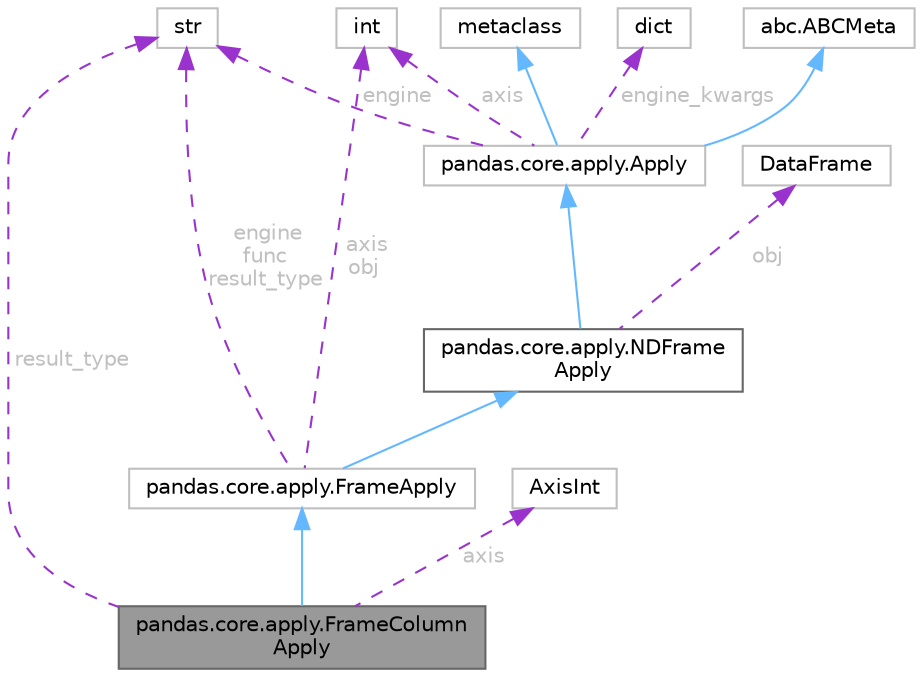 digraph "pandas.core.apply.FrameColumnApply"
{
 // LATEX_PDF_SIZE
  bgcolor="transparent";
  edge [fontname=Helvetica,fontsize=10,labelfontname=Helvetica,labelfontsize=10];
  node [fontname=Helvetica,fontsize=10,shape=box,height=0.2,width=0.4];
  Node1 [id="Node000001",label="pandas.core.apply.FrameColumn\lApply",height=0.2,width=0.4,color="gray40", fillcolor="grey60", style="filled", fontcolor="black",tooltip=" "];
  Node2 -> Node1 [id="edge14_Node000001_Node000002",dir="back",color="steelblue1",style="solid",tooltip=" "];
  Node2 [id="Node000002",label="pandas.core.apply.FrameApply",height=0.2,width=0.4,color="grey75", fillcolor="white", style="filled",URL="$d4/d2e/classpandas_1_1core_1_1apply_1_1FrameApply.html",tooltip=" "];
  Node3 -> Node2 [id="edge15_Node000002_Node000003",dir="back",color="steelblue1",style="solid",tooltip=" "];
  Node3 [id="Node000003",label="pandas.core.apply.NDFrame\lApply",height=0.2,width=0.4,color="gray40", fillcolor="white", style="filled",URL="$d2/d39/classpandas_1_1core_1_1apply_1_1NDFrameApply.html",tooltip=" "];
  Node4 -> Node3 [id="edge16_Node000003_Node000004",dir="back",color="steelblue1",style="solid",tooltip=" "];
  Node4 [id="Node000004",label="pandas.core.apply.Apply",height=0.2,width=0.4,color="grey75", fillcolor="white", style="filled",URL="$d0/d8e/classpandas_1_1core_1_1apply_1_1Apply.html",tooltip=" "];
  Node5 -> Node4 [id="edge17_Node000004_Node000005",dir="back",color="steelblue1",style="solid",tooltip=" "];
  Node5 [id="Node000005",label="metaclass",height=0.2,width=0.4,color="grey75", fillcolor="white", style="filled",URL="$d1/d9a/classmetaclass.html",tooltip=" "];
  Node6 -> Node4 [id="edge18_Node000004_Node000006",dir="back",color="steelblue1",style="solid",tooltip=" "];
  Node6 [id="Node000006",label="abc.ABCMeta",height=0.2,width=0.4,color="grey75", fillcolor="white", style="filled",tooltip=" "];
  Node7 -> Node4 [id="edge19_Node000004_Node000007",dir="back",color="darkorchid3",style="dashed",tooltip=" ",label=" engine",fontcolor="grey" ];
  Node7 [id="Node000007",label="str",height=0.2,width=0.4,color="grey75", fillcolor="white", style="filled",tooltip=" "];
  Node8 -> Node4 [id="edge20_Node000004_Node000008",dir="back",color="darkorchid3",style="dashed",tooltip=" ",label=" engine_kwargs",fontcolor="grey" ];
  Node8 [id="Node000008",label="dict",height=0.2,width=0.4,color="grey75", fillcolor="white", style="filled",tooltip=" "];
  Node9 -> Node4 [id="edge21_Node000004_Node000009",dir="back",color="darkorchid3",style="dashed",tooltip=" ",label=" axis",fontcolor="grey" ];
  Node9 [id="Node000009",label="int",height=0.2,width=0.4,color="grey75", fillcolor="white", style="filled",tooltip=" "];
  Node10 -> Node3 [id="edge22_Node000003_Node000010",dir="back",color="darkorchid3",style="dashed",tooltip=" ",label=" obj",fontcolor="grey" ];
  Node10 [id="Node000010",label="DataFrame",height=0.2,width=0.4,color="grey75", fillcolor="white", style="filled",tooltip=" "];
  Node7 -> Node2 [id="edge23_Node000002_Node000007",dir="back",color="darkorchid3",style="dashed",tooltip=" ",label=" engine\nfunc\nresult_type",fontcolor="grey" ];
  Node9 -> Node2 [id="edge24_Node000002_Node000009",dir="back",color="darkorchid3",style="dashed",tooltip=" ",label=" axis\nobj",fontcolor="grey" ];
  Node11 -> Node1 [id="edge25_Node000001_Node000011",dir="back",color="darkorchid3",style="dashed",tooltip=" ",label=" axis",fontcolor="grey" ];
  Node11 [id="Node000011",label="AxisInt",height=0.2,width=0.4,color="grey75", fillcolor="white", style="filled",tooltip=" "];
  Node7 -> Node1 [id="edge26_Node000001_Node000007",dir="back",color="darkorchid3",style="dashed",tooltip=" ",label=" result_type",fontcolor="grey" ];
}

